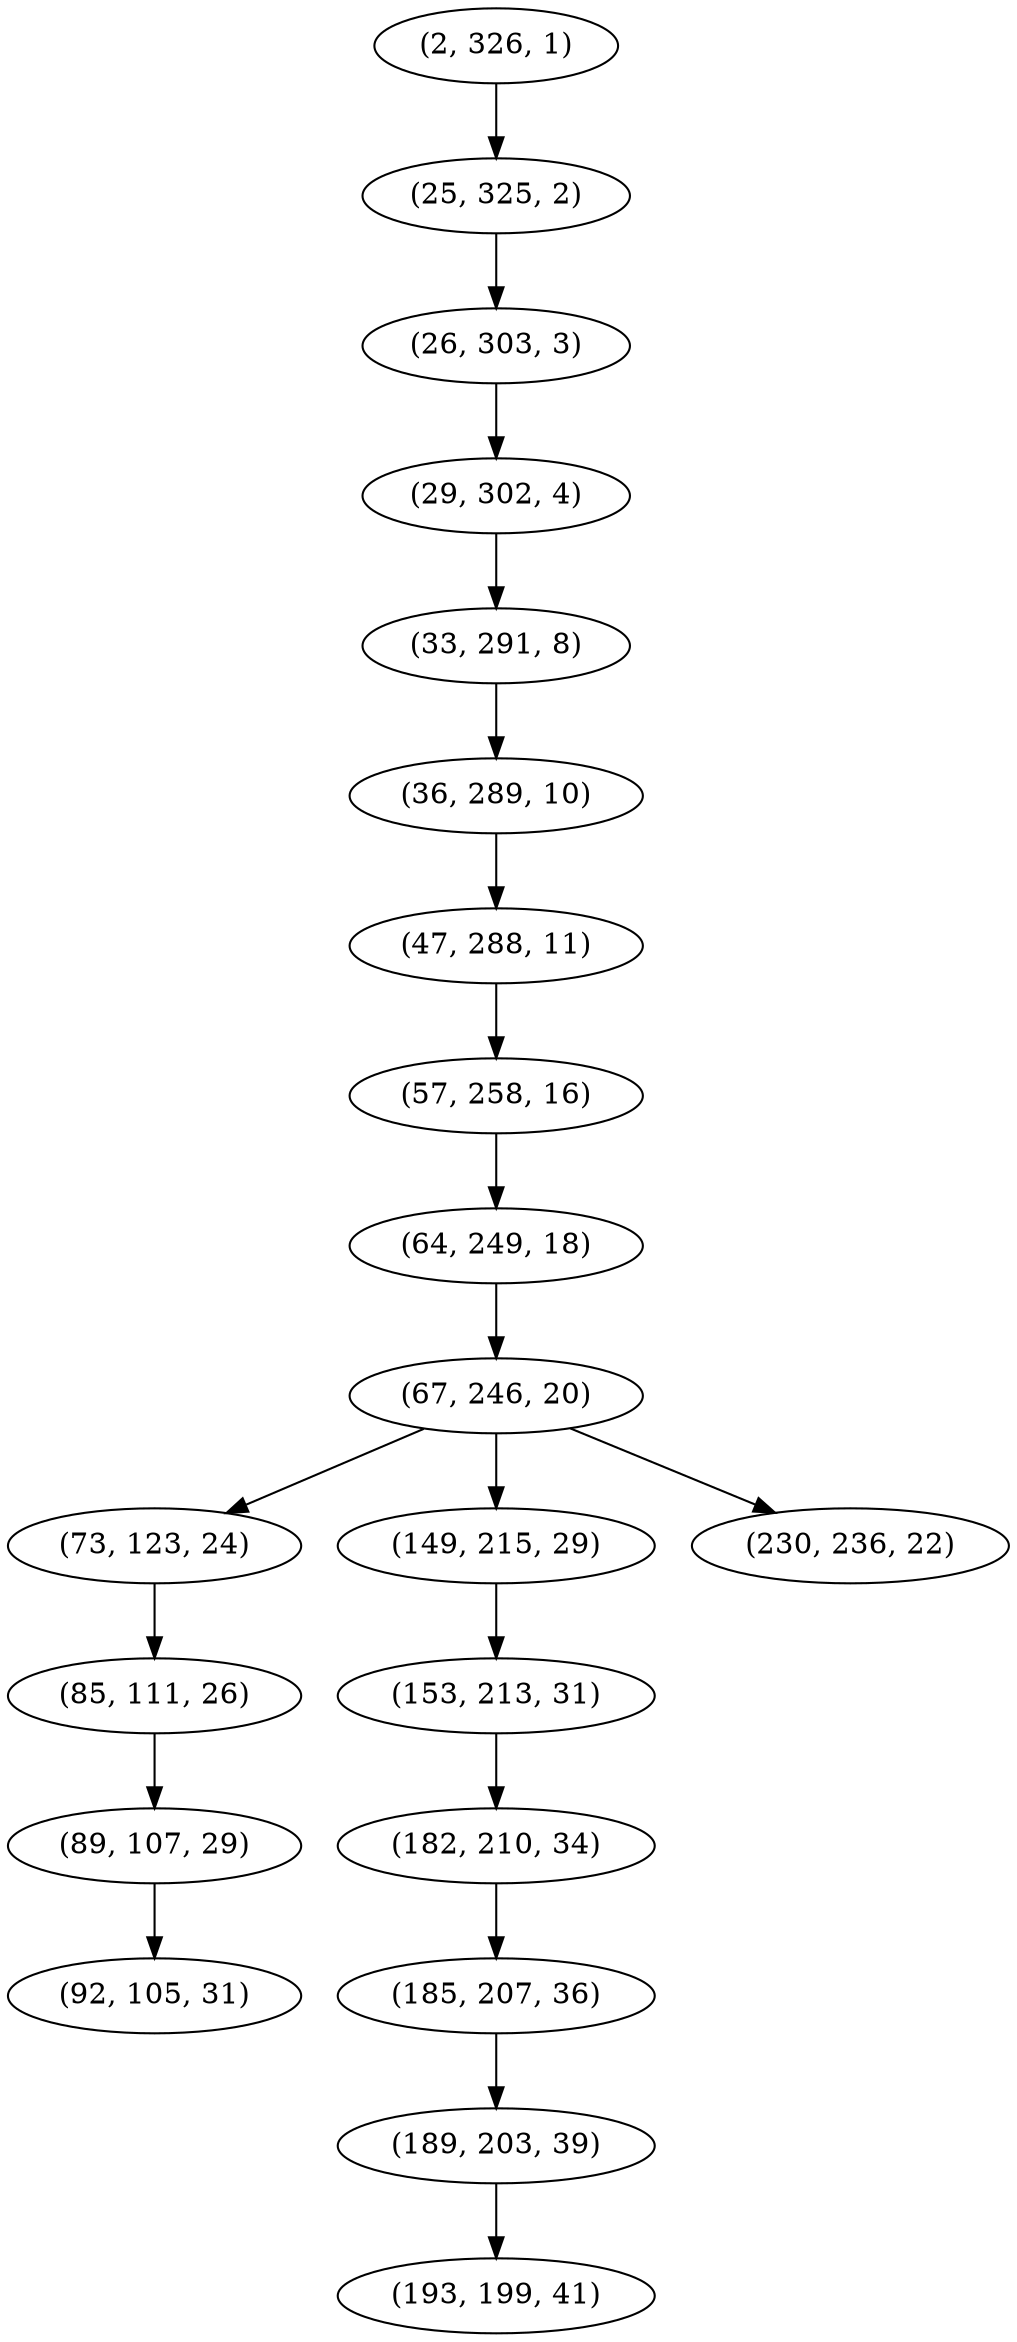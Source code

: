 digraph tree {
    "(2, 326, 1)";
    "(25, 325, 2)";
    "(26, 303, 3)";
    "(29, 302, 4)";
    "(33, 291, 8)";
    "(36, 289, 10)";
    "(47, 288, 11)";
    "(57, 258, 16)";
    "(64, 249, 18)";
    "(67, 246, 20)";
    "(73, 123, 24)";
    "(85, 111, 26)";
    "(89, 107, 29)";
    "(92, 105, 31)";
    "(149, 215, 29)";
    "(153, 213, 31)";
    "(182, 210, 34)";
    "(185, 207, 36)";
    "(189, 203, 39)";
    "(193, 199, 41)";
    "(230, 236, 22)";
    "(2, 326, 1)" -> "(25, 325, 2)";
    "(25, 325, 2)" -> "(26, 303, 3)";
    "(26, 303, 3)" -> "(29, 302, 4)";
    "(29, 302, 4)" -> "(33, 291, 8)";
    "(33, 291, 8)" -> "(36, 289, 10)";
    "(36, 289, 10)" -> "(47, 288, 11)";
    "(47, 288, 11)" -> "(57, 258, 16)";
    "(57, 258, 16)" -> "(64, 249, 18)";
    "(64, 249, 18)" -> "(67, 246, 20)";
    "(67, 246, 20)" -> "(73, 123, 24)";
    "(67, 246, 20)" -> "(149, 215, 29)";
    "(67, 246, 20)" -> "(230, 236, 22)";
    "(73, 123, 24)" -> "(85, 111, 26)";
    "(85, 111, 26)" -> "(89, 107, 29)";
    "(89, 107, 29)" -> "(92, 105, 31)";
    "(149, 215, 29)" -> "(153, 213, 31)";
    "(153, 213, 31)" -> "(182, 210, 34)";
    "(182, 210, 34)" -> "(185, 207, 36)";
    "(185, 207, 36)" -> "(189, 203, 39)";
    "(189, 203, 39)" -> "(193, 199, 41)";
}
